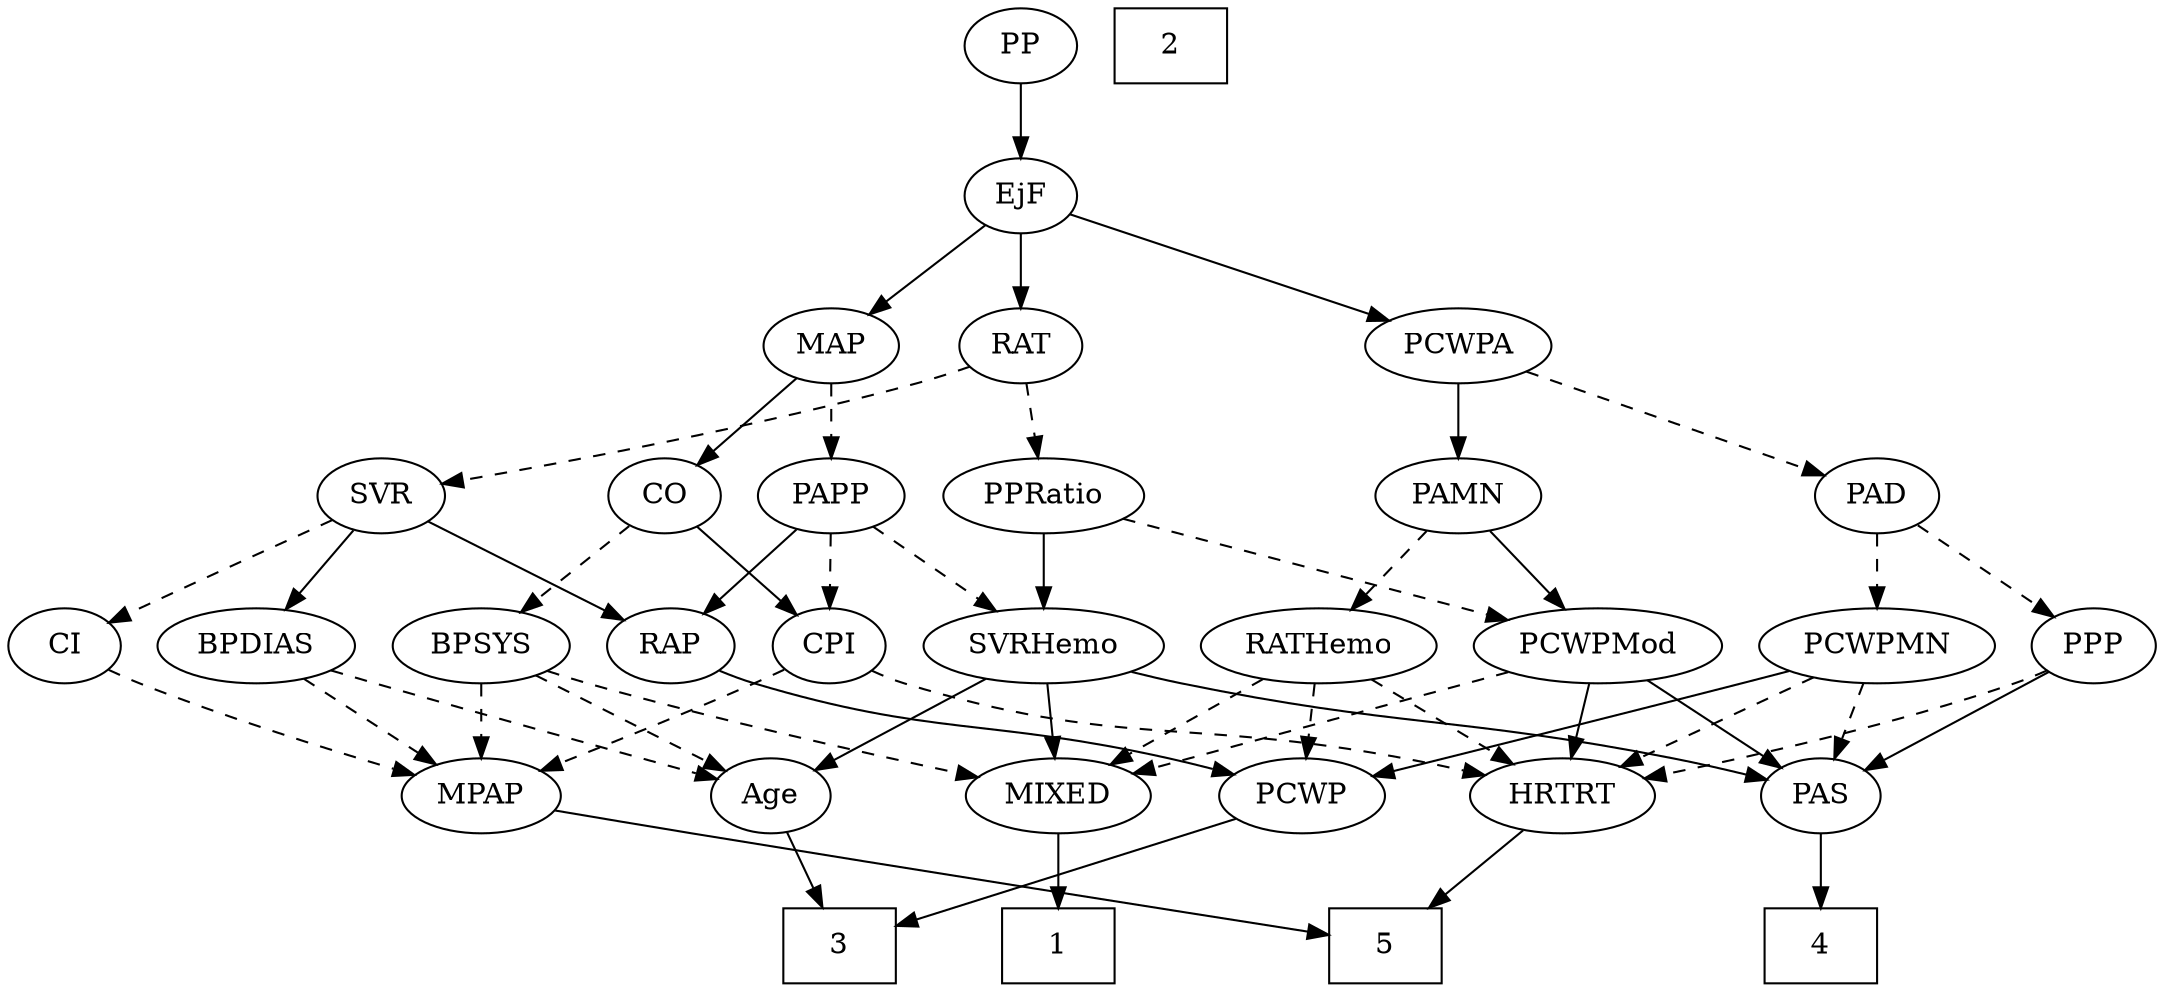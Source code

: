 strict digraph {
	graph [bb="0,0,942,468"];
	node [label="\N"];
	1	[height=0.5,
		pos="470,18",
		shape=box,
		width=0.75];
	2	[height=0.5,
		pos="528,450",
		shape=box,
		width=0.75];
	3	[height=0.5,
		pos="370,18",
		shape=box,
		width=0.75];
	4	[height=0.5,
		pos="799,18",
		shape=box,
		width=0.75];
	5	[height=0.5,
		pos="615,18",
		shape=box,
		width=0.75];
	Age	[height=0.5,
		pos="342,90",
		width=0.75];
	Age -> 3	[pos="e,363.02,36.447 348.64,72.411 351.82,64.454 355.71,54.722 359.3,45.756",
		style=solid];
	EjF	[height=0.5,
		pos="456,378",
		width=0.75];
	RAT	[height=0.5,
		pos="456,306",
		width=0.75827];
	EjF -> RAT	[pos="e,456,324.1 456,359.7 456,351.98 456,342.71 456,334.11",
		style=solid];
	PCWPA	[height=0.5,
		pos="640,306",
		width=1.1555];
	EjF -> PCWPA	[pos="e,609.74,318.51 478.93,368.28 509.26,356.74 563.2,336.22 600.24,322.12",
		style=solid];
	MAP	[height=0.5,
		pos="372,306",
		width=0.84854];
	EjF -> MAP	[pos="e,389.01,321.18 439.8,363.5 427.61,353.34 410.68,339.23 396.78,327.65",
		style=solid];
	RAP	[height=0.5,
		pos="296,162",
		width=0.77632];
	PCWP	[height=0.5,
		pos="575,90",
		width=0.97491];
	RAP -> PCWP	[pos="e,546.09,100.4 317.17,150.22 322.26,147.92 327.75,145.69 333,144 413.16,118.24 437.27,128.26 519,108 524.69,106.59 530.65,104.95 \
536.48,103.26",
		style=solid];
	MIXED	[height=0.5,
		pos="470,90",
		width=1.1193];
	MIXED -> 1	[pos="e,470,36.104 470,71.697 470,63.983 470,54.712 470,46.112",
		style=solid];
	MPAP	[height=0.5,
		pos="212,90",
		width=0.97491];
	MPAP -> 5	[pos="e,587.7,23.596 244.61,83.027 262.69,79.734 285.58,75.597 306,72 403.9,54.752 519.38,35.139 577.53,25.314",
		style=solid];
	BPSYS	[height=0.5,
		pos="212,162",
		width=1.0471];
	BPSYS -> Age	[pos="e,321.41,102.09 236.15,148 257.7,136.39 289.34,119.36 312.41,106.93",
		style=dashed];
	BPSYS -> MIXED	[pos="e,434.61,98.74 240.68,150.11 246.69,147.97 253.03,145.83 259,144 315.51,126.73 381.76,110.77 424.74,100.97",
		style=dashed];
	BPSYS -> MPAP	[pos="e,212,108.1 212,143.7 212,135.98 212,126.71 212,118.11",
		style=dashed];
	PAD	[height=0.5,
		pos="820,234",
		width=0.79437];
	PCWPMN	[height=0.5,
		pos="820,162",
		width=1.3902];
	PAD -> PCWPMN	[pos="e,820,180.1 820,215.7 820,207.98 820,198.71 820,190.11",
		style=dashed];
	PPP	[height=0.5,
		pos="915,162",
		width=0.75];
	PAD -> PPP	[pos="e,897.53,175.87 837.87,219.83 852.42,209.11 873.16,193.83 889.47,181.82",
		style=dashed];
	CO	[height=0.5,
		pos="295,234",
		width=0.75];
	CO -> BPSYS	[pos="e,229.8,178.01 278.6,219.17 266.94,209.34 251.05,195.93 237.71,184.69",
		style=dashed];
	CPI	[height=0.5,
		pos="369,162",
		width=0.75];
	CO -> CPI	[pos="e,354.05,177.14 309.98,218.83 320.51,208.87 334.78,195.37 346.66,184.14",
		style=solid];
	PAS	[height=0.5,
		pos="799,90",
		width=0.75];
	PAS -> 4	[pos="e,799,36.104 799,71.697 799,63.983 799,54.712 799,46.112",
		style=solid];
	PAMN	[height=0.5,
		pos="640,234",
		width=1.011];
	RATHemo	[height=0.5,
		pos="581,162",
		width=1.3721];
	PAMN -> RATHemo	[pos="e,594.74,179.31 626.61,217.12 619.17,208.29 609.77,197.13 601.43,187.24",
		style=dashed];
	PCWPMod	[height=0.5,
		pos="700,162",
		width=1.4443];
	PAMN -> PCWPMod	[pos="e,685.6,179.8 653.61,217.12 661.07,208.42 670.47,197.45 678.86,187.66",
		style=solid];
	RATHemo -> MIXED	[pos="e,492.37,105.11 557.46,146.15 541.09,135.83 519.1,121.97 501.27,110.72",
		style=dashed];
	RATHemo -> PCWP	[pos="e,576.47,108.1 579.52,143.7 578.86,135.98 578.06,126.71 577.32,118.11",
		style=dashed];
	HRTRT	[height=0.5,
		pos="687,90",
		width=1.1013];
	RATHemo -> HRTRT	[pos="e,665.38,105.27 603.74,145.98 619.28,135.72 640.04,122.01 656.94,110.85",
		style=dashed];
	CPI -> MPAP	[pos="e,238.06,102.16 347.73,150.83 342.9,148.56 337.78,146.18 333,144 304.38,130.98 271.71,116.7 247.53,106.25",
		style=dashed];
	CPI -> HRTRT	[pos="e,653.57,99.911 389.55,150.11 394.5,147.82 399.86,145.61 405,144 497.03,115.14 524.59,127.71 619,108 627.05,106.32 635.58,104.34 \
643.78,102.34",
		style=dashed];
	SVR	[height=0.5,
		pos="167,234",
		width=0.77632];
	RAT -> SVR	[pos="e,193.5,240.19 433.4,295.49 426.6,292.84 419.06,290.11 412,288 373.26,276.4 261.65,253.71 203.39,242.15",
		style=dashed];
	PPRatio	[height=0.5,
		pos="464,234",
		width=1.1013];
	RAT -> PPRatio	[pos="e,462.05,252.1 457.98,287.7 458.86,279.98 459.92,270.71 460.9,262.11",
		style=dashed];
	SVR -> RAP	[pos="e,275.33,174.22 187.73,221.75 208.98,210.22 242.23,192.18 266.28,179.12",
		style=solid];
	BPDIAS	[height=0.5,
		pos="114,162",
		width=1.1735];
	SVR -> BPDIAS	[pos="e,126.47,179.47 155.24,217.46 148.57,208.65 140.07,197.43 132.52,187.46",
		style=solid];
	CI	[height=0.5,
		pos="27,162",
		width=0.75];
	SVR -> CI	[pos="e,47.906,173.45 145.43,222.22 121.8,210.4 83.71,191.35 57.13,178.07",
		style=dashed];
	PCWPMod -> MIXED	[pos="e,502.53,100.9 662.28,149.52 621.01,136.96 555.05,116.88 512.12,103.82",
		style=dashed];
	PCWPMod -> PAS	[pos="e,781.06,103.69 721.97,145.46 736.97,134.86 756.91,120.76 772.74,109.57",
		style=solid];
	PCWPMod -> HRTRT	[pos="e,690.18,108.1 696.79,143.7 695.35,135.98 693.63,126.71 692.04,118.11",
		style=solid];
	PCWPA -> PAD	[pos="e,796.39,244.18 670.13,293.28 702.46,280.71 753.67,260.79 787.06,247.81",
		style=dashed];
	PCWPA -> PAMN	[pos="e,640,252.1 640,287.7 640,279.98 640,270.71 640,262.11",
		style=solid];
	PCWPMN -> PAS	[pos="e,804.04,107.79 814.92,144.05 812.52,136.06 809.6,126.33 806.92,117.4",
		style=dashed];
	PCWPMN -> PCWP	[pos="e,604.97,99.51 782.24,150.1 775.18,148.07 767.87,145.97 761,144 710.7,129.59 652.71,113.08 615.03,102.37",
		style=solid];
	PCWPMN -> HRTRT	[pos="e,711.95,104.13 792.76,146.67 772.02,135.75 743.33,120.64 721.06,108.93",
		style=dashed];
	SVRHemo	[height=0.5,
		pos="464,162",
		width=1.3902];
	SVRHemo -> Age	[pos="e,361.91,102.43 438.42,146.33 418.67,134.99 391.33,119.31 370.81,107.53",
		style=solid];
	SVRHemo -> MIXED	[pos="e,468.53,108.1 465.48,143.7 466.14,135.98 466.94,126.71 467.68,118.11",
		style=solid];
	SVRHemo -> PAS	[pos="e,774.6,98.171 500.66,149.74 508.02,147.68 515.72,145.66 523,144 616.61,122.67 642.21,128.53 736,108 745.43,105.94 755.56,103.36 \
764.88,100.85",
		style=solid];
	BPDIAS -> Age	[pos="e,317.59,98.051 146.05,150.15 152.32,148.07 158.86,145.94 165,144 214.41,128.37 271.95,111.36 307.68,100.94",
		style=dashed];
	BPDIAS -> MPAP	[pos="e,192.25,105.11 134.78,146.15 149.1,135.93 168.29,122.22 183.96,111.03",
		style=dashed];
	MAP -> CO	[pos="e,310.41,249.01 356.05,290.5 345.06,280.51 330.29,267.09 318.04,255.94",
		style=solid];
	PAPP	[height=0.5,
		pos="372,234",
		width=0.88464];
	MAP -> PAPP	[pos="e,372,252.1 372,287.7 372,279.98 372,270.71 372,262.11",
		style=dashed];
	PP	[height=0.5,
		pos="456,450",
		width=0.75];
	PP -> EjF	[pos="e,456,396.1 456,431.7 456,423.98 456,414.71 456,406.11",
		style=solid];
	PPP -> PAS	[pos="e,818.48,102.75 895.58,149.28 876.85,137.98 848.28,120.74 827.07,107.94",
		style=solid];
	PPP -> HRTRT	[pos="e,721.9,98.724 893.94,150.32 889.1,148.07 883.92,145.83 879,144 829.64,125.69 771.08,110.41 731.73,101.04",
		style=dashed];
	PPRatio -> PCWPMod	[pos="e,661.83,174.32 496.32,223.41 536.54,211.48 605.58,191.01 652,177.24",
		style=dashed];
	PPRatio -> SVRHemo	[pos="e,464,180.1 464,215.7 464,207.98 464,198.71 464,190.11",
		style=solid];
	PCWP -> 3	[pos="e,397.28,28.316 546.5,79.267 510.09,66.834 447,45.293 406.94,31.614",
		style=solid];
	CI -> MPAP	[pos="e,183.12,100.33 48.164,150.58 52.999,148.32 58.144,146 63,144 99.938,128.75 143.04,113.71 173.35,103.57",
		style=dashed];
	PAPP -> RAP	[pos="e,311.32,177.11 355.88,218.15 345.09,208.21 330.72,194.98 318.76,183.97",
		style=solid];
	PAPP -> CPI	[pos="e,369.73,180.1 371.26,215.7 370.93,207.98 370.53,198.71 370.16,190.11",
		style=dashed];
	PAPP -> SVRHemo	[pos="e,443.62,178.51 390.18,219.17 403.05,209.38 420.57,196.04 435.32,184.83",
		style=dashed];
	HRTRT -> 5	[pos="e,632.7,36.211 671.02,73.465 661.89,64.584 650.23,53.252 639.92,43.226",
		style=solid];
}
